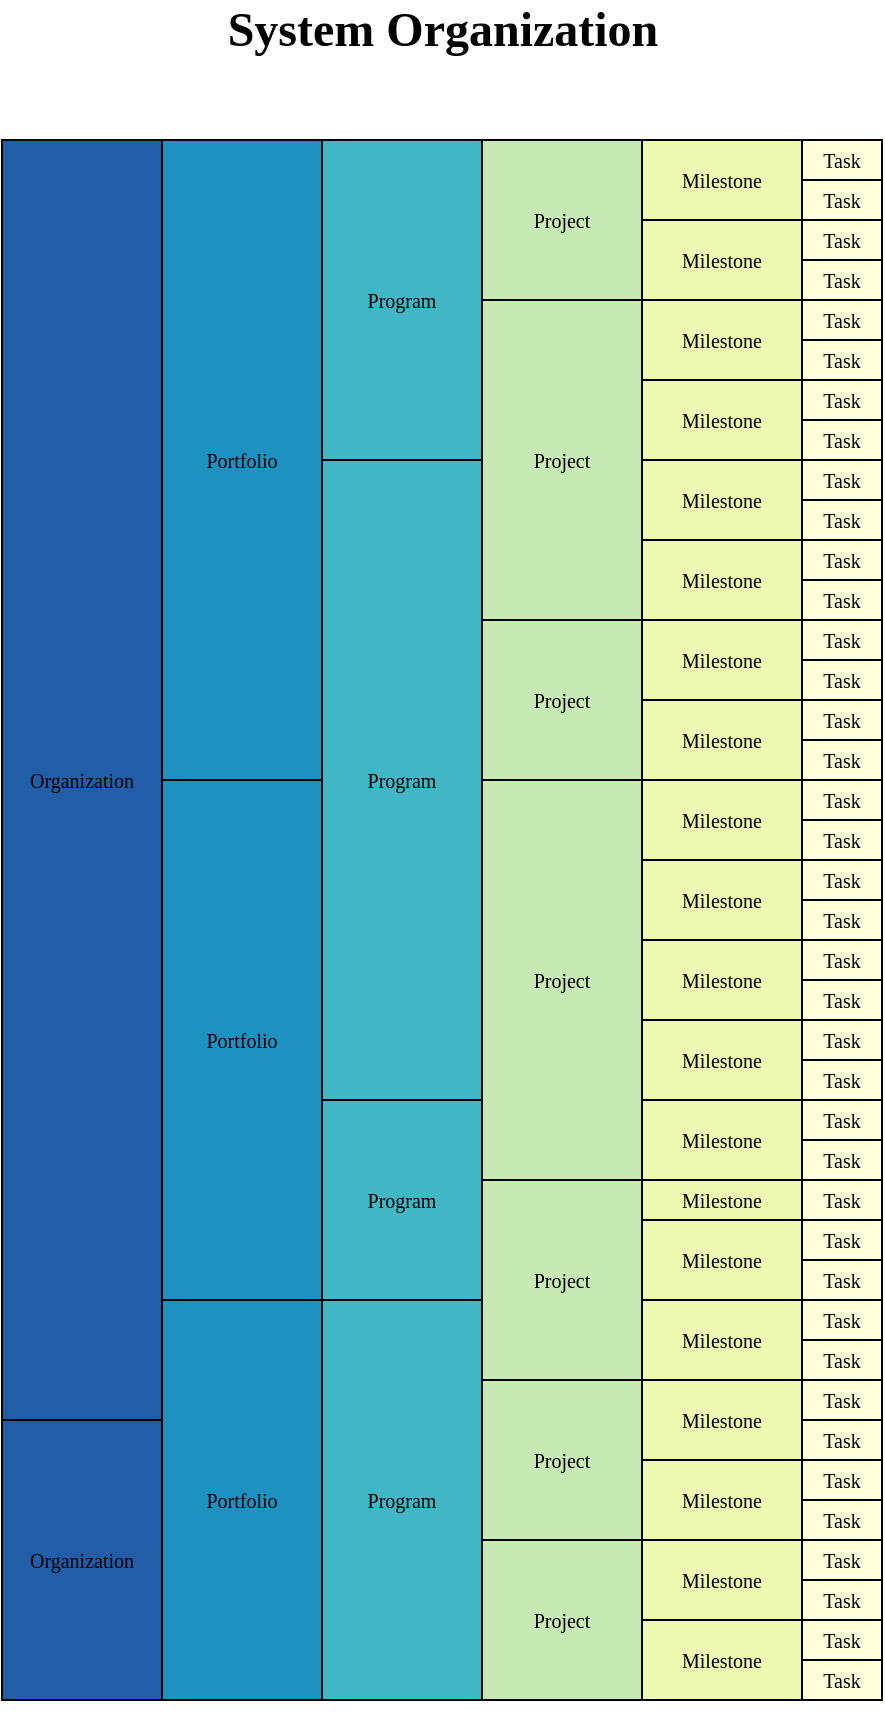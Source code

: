 <mxfile version="22.1.7" type="github">
  <diagram name="Page-1" id="zOc19bSW-Kswz4evR8Pf">
    <mxGraphModel dx="3539" dy="683" grid="1" gridSize="10" guides="1" tooltips="1" connect="1" arrows="1" fold="1" page="1" pageScale="1" pageWidth="850" pageHeight="1100" math="0" shadow="0">
      <root>
        <mxCell id="0" />
        <mxCell id="1" parent="0" />
        <mxCell id="iNkzKhBe8dIxD7oaoD0P-329" value="&lt;div style=&quot;font-size: 10px;&quot;&gt;&lt;font style=&quot;font-size: 10px;&quot;&gt;Task&lt;/font&gt;&lt;/div&gt;" style="rounded=0;whiteSpace=wrap;html=1;fontFamily=inconsolata;fillColor=#ffffd9;fontSource=https%3A%2F%2Ffonts.googleapis.com%2Fcss%3Ffamily%3Dinconsolata;" vertex="1" parent="1">
          <mxGeometry x="-1095" y="160" width="40" height="20" as="geometry" />
        </mxCell>
        <mxCell id="iNkzKhBe8dIxD7oaoD0P-389" value="&lt;div style=&quot;font-size: 10px;&quot;&gt;&lt;div&gt;&lt;font style=&quot;font-size: 10px;&quot;&gt;Organization&lt;/font&gt;&lt;/div&gt;&lt;/div&gt;" style="rounded=0;whiteSpace=wrap;html=1;fontFamily=inconsolata;fillColor=#225ea8;fontSource=https%3A%2F%2Ffonts.googleapis.com%2Fcss%3Ffamily%3Dinconsolata;" vertex="1" parent="1">
          <mxGeometry x="-1495" y="160" width="80" height="640" as="geometry" />
        </mxCell>
        <mxCell id="iNkzKhBe8dIxD7oaoD0P-390" value="&lt;div style=&quot;font-size: 10px;&quot;&gt;&lt;div&gt;&lt;font style=&quot;font-size: 10px;&quot; data-font-src=&quot;https://fonts.googleapis.com/css?family=inconsolata&quot;&gt;Portfolio&lt;/font&gt;&lt;font style=&quot;font-size: 10px;&quot;&gt;&lt;br&gt;&lt;/font&gt;&lt;/div&gt;&lt;/div&gt;" style="rounded=0;whiteSpace=wrap;html=1;fontFamily=inconsolata;fillColor=#1d91c0;fontSource=https%3A%2F%2Ffonts.googleapis.com%2Fcss%3Ffamily%3Dinconsolata;" vertex="1" parent="1">
          <mxGeometry x="-1415" y="160" width="80" height="320" as="geometry" />
        </mxCell>
        <mxCell id="iNkzKhBe8dIxD7oaoD0P-392" value="&lt;div style=&quot;font-size: 10px;&quot;&gt;&lt;font style=&quot;font-size: 10px;&quot;&gt;Program&lt;/font&gt;&lt;/div&gt;" style="rounded=0;whiteSpace=wrap;html=1;fontFamily=inconsolata;fillColor=#41b6c4;fontSource=https%3A%2F%2Ffonts.googleapis.com%2Fcss%3Ffamily%3Dinconsolata;" vertex="1" parent="1">
          <mxGeometry x="-1335" y="160" width="80" height="160" as="geometry" />
        </mxCell>
        <mxCell id="iNkzKhBe8dIxD7oaoD0P-396" value="&lt;div style=&quot;font-size: 10px;&quot;&gt;&lt;div&gt;&lt;font style=&quot;font-size: 10px;&quot;&gt;Project&lt;/font&gt;&lt;/div&gt;&lt;/div&gt;" style="rounded=0;whiteSpace=wrap;html=1;fontFamily=inconsolata;fillColor=#c7e9b4;fontSource=https%3A%2F%2Ffonts.googleapis.com%2Fcss%3Ffamily%3Dinconsolata;" vertex="1" parent="1">
          <mxGeometry x="-1255" y="160" width="80" height="80" as="geometry" />
        </mxCell>
        <mxCell id="iNkzKhBe8dIxD7oaoD0P-402" value="&lt;div style=&quot;font-size: 10px;&quot;&gt;&lt;font style=&quot;font-size: 10px;&quot;&gt;Milestone&lt;/font&gt;&lt;/div&gt;" style="rounded=0;whiteSpace=wrap;html=1;fontFamily=inconsolata;fillColor=#edf8b1;fontSource=https%3A%2F%2Ffonts.googleapis.com%2Fcss%3Ffamily%3Dinconsolata;" vertex="1" parent="1">
          <mxGeometry x="-1175" y="160" width="80" height="40" as="geometry" />
        </mxCell>
        <mxCell id="iNkzKhBe8dIxD7oaoD0P-462" value="&lt;div style=&quot;font-size: 10px;&quot;&gt;&lt;font style=&quot;font-size: 10px;&quot;&gt;Task&lt;/font&gt;&lt;/div&gt;" style="rounded=0;whiteSpace=wrap;html=1;fontFamily=inconsolata;fillColor=#ffffd9;fontSource=https%3A%2F%2Ffonts.googleapis.com%2Fcss%3Ffamily%3Dinconsolata;" vertex="1" parent="1">
          <mxGeometry x="-1095" y="180" width="40" height="20" as="geometry" />
        </mxCell>
        <mxCell id="iNkzKhBe8dIxD7oaoD0P-463" value="&lt;div style=&quot;font-size: 10px;&quot;&gt;&lt;font style=&quot;font-size: 10px;&quot;&gt;Task&lt;/font&gt;&lt;/div&gt;" style="rounded=0;whiteSpace=wrap;html=1;fontFamily=inconsolata;fillColor=#ffffd9;fontSource=https%3A%2F%2Ffonts.googleapis.com%2Fcss%3Ffamily%3Dinconsolata;" vertex="1" parent="1">
          <mxGeometry x="-1095" y="200" width="40" height="20" as="geometry" />
        </mxCell>
        <mxCell id="iNkzKhBe8dIxD7oaoD0P-464" value="&lt;div style=&quot;font-size: 10px;&quot;&gt;&lt;font style=&quot;font-size: 10px;&quot;&gt;Milestone&lt;/font&gt;&lt;/div&gt;" style="rounded=0;whiteSpace=wrap;html=1;fontFamily=inconsolata;fillColor=#edf8b1;fontSource=https%3A%2F%2Ffonts.googleapis.com%2Fcss%3Ffamily%3Dinconsolata;" vertex="1" parent="1">
          <mxGeometry x="-1175" y="200" width="80" height="40" as="geometry" />
        </mxCell>
        <mxCell id="iNkzKhBe8dIxD7oaoD0P-465" value="&lt;div style=&quot;font-size: 10px;&quot;&gt;&lt;font style=&quot;font-size: 10px;&quot;&gt;Task&lt;/font&gt;&lt;/div&gt;" style="rounded=0;whiteSpace=wrap;html=1;fontFamily=inconsolata;fillColor=#ffffd9;fontSource=https%3A%2F%2Ffonts.googleapis.com%2Fcss%3Ffamily%3Dinconsolata;" vertex="1" parent="1">
          <mxGeometry x="-1095" y="220" width="40" height="20" as="geometry" />
        </mxCell>
        <mxCell id="iNkzKhBe8dIxD7oaoD0P-466" value="&lt;div style=&quot;font-size: 10px;&quot;&gt;&lt;font style=&quot;font-size: 10px;&quot;&gt;Task&lt;/font&gt;&lt;/div&gt;" style="rounded=0;whiteSpace=wrap;html=1;fontFamily=inconsolata;fillColor=#ffffd9;fontSource=https%3A%2F%2Ffonts.googleapis.com%2Fcss%3Ffamily%3Dinconsolata;" vertex="1" parent="1">
          <mxGeometry x="-1095" y="240" width="40" height="20" as="geometry" />
        </mxCell>
        <mxCell id="iNkzKhBe8dIxD7oaoD0P-467" value="&lt;div style=&quot;font-size: 10px;&quot;&gt;&lt;div&gt;&lt;font style=&quot;font-size: 10px;&quot;&gt;Project&lt;/font&gt;&lt;/div&gt;&lt;/div&gt;" style="rounded=0;whiteSpace=wrap;html=1;fontFamily=inconsolata;fillColor=#c7e9b4;fontSource=https%3A%2F%2Ffonts.googleapis.com%2Fcss%3Ffamily%3Dinconsolata;" vertex="1" parent="1">
          <mxGeometry x="-1255" y="240" width="80" height="160" as="geometry" />
        </mxCell>
        <mxCell id="iNkzKhBe8dIxD7oaoD0P-468" value="&lt;div style=&quot;font-size: 10px;&quot;&gt;&lt;font style=&quot;font-size: 10px;&quot;&gt;Milestone&lt;/font&gt;&lt;/div&gt;" style="rounded=0;whiteSpace=wrap;html=1;fontFamily=inconsolata;fillColor=#edf8b1;fontSource=https%3A%2F%2Ffonts.googleapis.com%2Fcss%3Ffamily%3Dinconsolata;" vertex="1" parent="1">
          <mxGeometry x="-1175" y="240" width="80" height="40" as="geometry" />
        </mxCell>
        <mxCell id="iNkzKhBe8dIxD7oaoD0P-469" value="&lt;div style=&quot;font-size: 10px;&quot;&gt;&lt;font style=&quot;font-size: 10px;&quot;&gt;Task&lt;/font&gt;&lt;/div&gt;" style="rounded=0;whiteSpace=wrap;html=1;fontFamily=inconsolata;fillColor=#ffffd9;fontSource=https%3A%2F%2Ffonts.googleapis.com%2Fcss%3Ffamily%3Dinconsolata;" vertex="1" parent="1">
          <mxGeometry x="-1095" y="260" width="40" height="20" as="geometry" />
        </mxCell>
        <mxCell id="iNkzKhBe8dIxD7oaoD0P-470" value="&lt;div style=&quot;font-size: 10px;&quot;&gt;&lt;font style=&quot;font-size: 10px;&quot;&gt;Task&lt;/font&gt;&lt;/div&gt;" style="rounded=0;whiteSpace=wrap;html=1;fontFamily=inconsolata;fillColor=#ffffd9;fontSource=https%3A%2F%2Ffonts.googleapis.com%2Fcss%3Ffamily%3Dinconsolata;" vertex="1" parent="1">
          <mxGeometry x="-1095" y="280" width="40" height="20" as="geometry" />
        </mxCell>
        <mxCell id="iNkzKhBe8dIxD7oaoD0P-471" value="&lt;div style=&quot;font-size: 10px;&quot;&gt;&lt;font style=&quot;font-size: 10px;&quot;&gt;Milestone&lt;/font&gt;&lt;/div&gt;" style="rounded=0;whiteSpace=wrap;html=1;fontFamily=inconsolata;fillColor=#edf8b1;fontSource=https%3A%2F%2Ffonts.googleapis.com%2Fcss%3Ffamily%3Dinconsolata;" vertex="1" parent="1">
          <mxGeometry x="-1175" y="280" width="80" height="40" as="geometry" />
        </mxCell>
        <mxCell id="iNkzKhBe8dIxD7oaoD0P-472" value="&lt;div style=&quot;font-size: 10px;&quot;&gt;&lt;font style=&quot;font-size: 10px;&quot;&gt;Task&lt;/font&gt;&lt;/div&gt;" style="rounded=0;whiteSpace=wrap;html=1;fontFamily=inconsolata;fillColor=#ffffd9;fontSource=https%3A%2F%2Ffonts.googleapis.com%2Fcss%3Ffamily%3Dinconsolata;" vertex="1" parent="1">
          <mxGeometry x="-1095" y="300" width="40" height="20" as="geometry" />
        </mxCell>
        <mxCell id="iNkzKhBe8dIxD7oaoD0P-473" value="&lt;div style=&quot;font-size: 10px;&quot;&gt;&lt;font style=&quot;font-size: 10px;&quot;&gt;Task&lt;/font&gt;&lt;/div&gt;" style="rounded=0;whiteSpace=wrap;html=1;fontFamily=inconsolata;fillColor=#ffffd9;fontSource=https%3A%2F%2Ffonts.googleapis.com%2Fcss%3Ffamily%3Dinconsolata;" vertex="1" parent="1">
          <mxGeometry x="-1095" y="320" width="40" height="20" as="geometry" />
        </mxCell>
        <mxCell id="iNkzKhBe8dIxD7oaoD0P-476" value="&lt;div style=&quot;font-size: 10px;&quot;&gt;&lt;font style=&quot;font-size: 10px;&quot;&gt;Milestone&lt;/font&gt;&lt;/div&gt;" style="rounded=0;whiteSpace=wrap;html=1;fontFamily=inconsolata;fillColor=#edf8b1;fontSource=https%3A%2F%2Ffonts.googleapis.com%2Fcss%3Ffamily%3Dinconsolata;" vertex="1" parent="1">
          <mxGeometry x="-1175" y="320" width="80" height="40" as="geometry" />
        </mxCell>
        <mxCell id="iNkzKhBe8dIxD7oaoD0P-477" value="&lt;div style=&quot;font-size: 10px;&quot;&gt;&lt;font style=&quot;font-size: 10px;&quot;&gt;Task&lt;/font&gt;&lt;/div&gt;" style="rounded=0;whiteSpace=wrap;html=1;fontFamily=inconsolata;fillColor=#ffffd9;fontSource=https%3A%2F%2Ffonts.googleapis.com%2Fcss%3Ffamily%3Dinconsolata;" vertex="1" parent="1">
          <mxGeometry x="-1095" y="340" width="40" height="20" as="geometry" />
        </mxCell>
        <mxCell id="iNkzKhBe8dIxD7oaoD0P-478" value="&lt;div style=&quot;font-size: 10px;&quot;&gt;&lt;font style=&quot;font-size: 10px;&quot;&gt;Task&lt;/font&gt;&lt;/div&gt;" style="rounded=0;whiteSpace=wrap;html=1;fontFamily=inconsolata;fillColor=#ffffd9;fontSource=https%3A%2F%2Ffonts.googleapis.com%2Fcss%3Ffamily%3Dinconsolata;" vertex="1" parent="1">
          <mxGeometry x="-1095" y="360" width="40" height="20" as="geometry" />
        </mxCell>
        <mxCell id="iNkzKhBe8dIxD7oaoD0P-479" value="&lt;div style=&quot;font-size: 10px;&quot;&gt;&lt;font style=&quot;font-size: 10px;&quot;&gt;Milestone&lt;/font&gt;&lt;/div&gt;" style="rounded=0;whiteSpace=wrap;html=1;fontFamily=inconsolata;fillColor=#edf8b1;fontSource=https%3A%2F%2Ffonts.googleapis.com%2Fcss%3Ffamily%3Dinconsolata;" vertex="1" parent="1">
          <mxGeometry x="-1175" y="360" width="80" height="40" as="geometry" />
        </mxCell>
        <mxCell id="iNkzKhBe8dIxD7oaoD0P-480" value="&lt;div style=&quot;font-size: 10px;&quot;&gt;&lt;font style=&quot;font-size: 10px;&quot;&gt;Task&lt;/font&gt;&lt;/div&gt;" style="rounded=0;whiteSpace=wrap;html=1;fontFamily=inconsolata;fillColor=#ffffd9;fontSource=https%3A%2F%2Ffonts.googleapis.com%2Fcss%3Ffamily%3Dinconsolata;" vertex="1" parent="1">
          <mxGeometry x="-1095" y="380" width="40" height="20" as="geometry" />
        </mxCell>
        <mxCell id="iNkzKhBe8dIxD7oaoD0P-481" value="&lt;div style=&quot;font-size: 10px;&quot;&gt;&lt;font style=&quot;font-size: 10px;&quot;&gt;Task&lt;/font&gt;&lt;/div&gt;" style="rounded=0;whiteSpace=wrap;html=1;fontFamily=inconsolata;fillColor=#ffffd9;fontSource=https%3A%2F%2Ffonts.googleapis.com%2Fcss%3Ffamily%3Dinconsolata;" vertex="1" parent="1">
          <mxGeometry x="-1095" y="400" width="40" height="20" as="geometry" />
        </mxCell>
        <mxCell id="iNkzKhBe8dIxD7oaoD0P-482" value="&lt;div style=&quot;font-size: 10px;&quot;&gt;&lt;div&gt;&lt;font style=&quot;font-size: 10px;&quot;&gt;Project&lt;/font&gt;&lt;/div&gt;&lt;/div&gt;" style="rounded=0;whiteSpace=wrap;html=1;fontFamily=inconsolata;fillColor=#c7e9b4;fontSource=https%3A%2F%2Ffonts.googleapis.com%2Fcss%3Ffamily%3Dinconsolata;" vertex="1" parent="1">
          <mxGeometry x="-1255" y="400" width="80" height="80" as="geometry" />
        </mxCell>
        <mxCell id="iNkzKhBe8dIxD7oaoD0P-483" value="&lt;div style=&quot;font-size: 10px;&quot;&gt;&lt;font style=&quot;font-size: 10px;&quot;&gt;Milestone&lt;/font&gt;&lt;/div&gt;" style="rounded=0;whiteSpace=wrap;html=1;fontFamily=inconsolata;fillColor=#edf8b1;fontSource=https%3A%2F%2Ffonts.googleapis.com%2Fcss%3Ffamily%3Dinconsolata;" vertex="1" parent="1">
          <mxGeometry x="-1175" y="400" width="80" height="40" as="geometry" />
        </mxCell>
        <mxCell id="iNkzKhBe8dIxD7oaoD0P-484" value="&lt;div style=&quot;font-size: 10px;&quot;&gt;&lt;font style=&quot;font-size: 10px;&quot;&gt;Task&lt;/font&gt;&lt;/div&gt;" style="rounded=0;whiteSpace=wrap;html=1;fontFamily=inconsolata;fillColor=#ffffd9;fontSource=https%3A%2F%2Ffonts.googleapis.com%2Fcss%3Ffamily%3Dinconsolata;" vertex="1" parent="1">
          <mxGeometry x="-1095" y="420" width="40" height="20" as="geometry" />
        </mxCell>
        <mxCell id="iNkzKhBe8dIxD7oaoD0P-485" value="&lt;div style=&quot;font-size: 10px;&quot;&gt;&lt;font style=&quot;font-size: 10px;&quot;&gt;Task&lt;/font&gt;&lt;/div&gt;" style="rounded=0;whiteSpace=wrap;html=1;fontFamily=inconsolata;fillColor=#ffffd9;fontSource=https%3A%2F%2Ffonts.googleapis.com%2Fcss%3Ffamily%3Dinconsolata;" vertex="1" parent="1">
          <mxGeometry x="-1095" y="440" width="40" height="20" as="geometry" />
        </mxCell>
        <mxCell id="iNkzKhBe8dIxD7oaoD0P-486" value="&lt;div style=&quot;font-size: 10px;&quot;&gt;&lt;font style=&quot;font-size: 10px;&quot;&gt;Milestone&lt;/font&gt;&lt;/div&gt;" style="rounded=0;whiteSpace=wrap;html=1;fontFamily=inconsolata;fillColor=#edf8b1;fontSource=https%3A%2F%2Ffonts.googleapis.com%2Fcss%3Ffamily%3Dinconsolata;" vertex="1" parent="1">
          <mxGeometry x="-1175" y="440" width="80" height="40" as="geometry" />
        </mxCell>
        <mxCell id="iNkzKhBe8dIxD7oaoD0P-487" value="&lt;div style=&quot;font-size: 10px;&quot;&gt;&lt;font style=&quot;font-size: 10px;&quot;&gt;Task&lt;/font&gt;&lt;/div&gt;" style="rounded=0;whiteSpace=wrap;html=1;fontFamily=inconsolata;fillColor=#ffffd9;fontSource=https%3A%2F%2Ffonts.googleapis.com%2Fcss%3Ffamily%3Dinconsolata;" vertex="1" parent="1">
          <mxGeometry x="-1095" y="460" width="40" height="20" as="geometry" />
        </mxCell>
        <mxCell id="iNkzKhBe8dIxD7oaoD0P-488" value="&lt;div style=&quot;font-size: 10px;&quot;&gt;&lt;font style=&quot;font-size: 10px;&quot;&gt;Task&lt;/font&gt;&lt;/div&gt;" style="rounded=0;whiteSpace=wrap;html=1;fontFamily=inconsolata;fillColor=#ffffd9;fontSource=https%3A%2F%2Ffonts.googleapis.com%2Fcss%3Ffamily%3Dinconsolata;" vertex="1" parent="1">
          <mxGeometry x="-1095" y="480" width="40" height="20" as="geometry" />
        </mxCell>
        <mxCell id="iNkzKhBe8dIxD7oaoD0P-489" value="&lt;div style=&quot;font-size: 10px;&quot;&gt;&lt;div&gt;&lt;font style=&quot;font-size: 10px;&quot; data-font-src=&quot;https://fonts.googleapis.com/css?family=inconsolata&quot;&gt;Portfolio&lt;/font&gt;&lt;font style=&quot;font-size: 10px;&quot;&gt;&lt;br&gt;&lt;/font&gt;&lt;/div&gt;&lt;/div&gt;" style="rounded=0;whiteSpace=wrap;html=1;fontFamily=inconsolata;fillColor=#1d91c0;fontSource=https%3A%2F%2Ffonts.googleapis.com%2Fcss%3Ffamily%3Dinconsolata;" vertex="1" parent="1">
          <mxGeometry x="-1415" y="480" width="80" height="260" as="geometry" />
        </mxCell>
        <mxCell id="iNkzKhBe8dIxD7oaoD0P-491" value="&lt;div style=&quot;font-size: 10px;&quot;&gt;&lt;div&gt;&lt;font style=&quot;font-size: 10px;&quot;&gt;Project&lt;/font&gt;&lt;/div&gt;&lt;/div&gt;" style="rounded=0;whiteSpace=wrap;html=1;fontFamily=inconsolata;fillColor=#c7e9b4;fontSource=https%3A%2F%2Ffonts.googleapis.com%2Fcss%3Ffamily%3Dinconsolata;" vertex="1" parent="1">
          <mxGeometry x="-1255" y="480" width="80" height="200" as="geometry" />
        </mxCell>
        <mxCell id="iNkzKhBe8dIxD7oaoD0P-492" value="&lt;div style=&quot;font-size: 10px;&quot;&gt;&lt;font style=&quot;font-size: 10px;&quot;&gt;Milestone&lt;/font&gt;&lt;/div&gt;" style="rounded=0;whiteSpace=wrap;html=1;fontFamily=inconsolata;fillColor=#edf8b1;fontSource=https%3A%2F%2Ffonts.googleapis.com%2Fcss%3Ffamily%3Dinconsolata;" vertex="1" parent="1">
          <mxGeometry x="-1175" y="480" width="80" height="40" as="geometry" />
        </mxCell>
        <mxCell id="iNkzKhBe8dIxD7oaoD0P-493" value="&lt;div style=&quot;font-size: 10px;&quot;&gt;&lt;font style=&quot;font-size: 10px;&quot;&gt;Task&lt;/font&gt;&lt;/div&gt;" style="rounded=0;whiteSpace=wrap;html=1;fontFamily=inconsolata;fillColor=#ffffd9;fontSource=https%3A%2F%2Ffonts.googleapis.com%2Fcss%3Ffamily%3Dinconsolata;" vertex="1" parent="1">
          <mxGeometry x="-1095" y="500" width="40" height="20" as="geometry" />
        </mxCell>
        <mxCell id="iNkzKhBe8dIxD7oaoD0P-494" value="&lt;div style=&quot;font-size: 10px;&quot;&gt;&lt;font style=&quot;font-size: 10px;&quot;&gt;Task&lt;/font&gt;&lt;/div&gt;" style="rounded=0;whiteSpace=wrap;html=1;fontFamily=inconsolata;fillColor=#ffffd9;fontSource=https%3A%2F%2Ffonts.googleapis.com%2Fcss%3Ffamily%3Dinconsolata;" vertex="1" parent="1">
          <mxGeometry x="-1095" y="520" width="40" height="20" as="geometry" />
        </mxCell>
        <mxCell id="iNkzKhBe8dIxD7oaoD0P-495" value="&lt;div style=&quot;font-size: 10px;&quot;&gt;&lt;font style=&quot;font-size: 10px;&quot;&gt;Milestone&lt;/font&gt;&lt;/div&gt;" style="rounded=0;whiteSpace=wrap;html=1;fontFamily=inconsolata;fillColor=#edf8b1;fontSource=https%3A%2F%2Ffonts.googleapis.com%2Fcss%3Ffamily%3Dinconsolata;" vertex="1" parent="1">
          <mxGeometry x="-1175" y="520" width="80" height="40" as="geometry" />
        </mxCell>
        <mxCell id="iNkzKhBe8dIxD7oaoD0P-496" value="&lt;div style=&quot;font-size: 10px;&quot;&gt;&lt;font style=&quot;font-size: 10px;&quot;&gt;Task&lt;/font&gt;&lt;/div&gt;" style="rounded=0;whiteSpace=wrap;html=1;fontFamily=inconsolata;fillColor=#ffffd9;fontSource=https%3A%2F%2Ffonts.googleapis.com%2Fcss%3Ffamily%3Dinconsolata;" vertex="1" parent="1">
          <mxGeometry x="-1095" y="540" width="40" height="20" as="geometry" />
        </mxCell>
        <mxCell id="iNkzKhBe8dIxD7oaoD0P-497" value="&lt;div style=&quot;font-size: 10px;&quot;&gt;&lt;font style=&quot;font-size: 10px;&quot;&gt;Task&lt;/font&gt;&lt;/div&gt;" style="rounded=0;whiteSpace=wrap;html=1;fontFamily=inconsolata;fillColor=#ffffd9;fontSource=https%3A%2F%2Ffonts.googleapis.com%2Fcss%3Ffamily%3Dinconsolata;" vertex="1" parent="1">
          <mxGeometry x="-1095" y="560" width="40" height="20" as="geometry" />
        </mxCell>
        <mxCell id="iNkzKhBe8dIxD7oaoD0P-499" value="&lt;div style=&quot;font-size: 10px;&quot;&gt;&lt;font style=&quot;font-size: 10px;&quot;&gt;Milestone&lt;/font&gt;&lt;/div&gt;" style="rounded=0;whiteSpace=wrap;html=1;fontFamily=inconsolata;fillColor=#edf8b1;fontSource=https%3A%2F%2Ffonts.googleapis.com%2Fcss%3Ffamily%3Dinconsolata;" vertex="1" parent="1">
          <mxGeometry x="-1175" y="560" width="80" height="40" as="geometry" />
        </mxCell>
        <mxCell id="iNkzKhBe8dIxD7oaoD0P-500" value="&lt;div style=&quot;font-size: 10px;&quot;&gt;&lt;font style=&quot;font-size: 10px;&quot;&gt;Task&lt;/font&gt;&lt;/div&gt;" style="rounded=0;whiteSpace=wrap;html=1;fontFamily=inconsolata;fillColor=#ffffd9;fontSource=https%3A%2F%2Ffonts.googleapis.com%2Fcss%3Ffamily%3Dinconsolata;" vertex="1" parent="1">
          <mxGeometry x="-1095" y="580" width="40" height="20" as="geometry" />
        </mxCell>
        <mxCell id="iNkzKhBe8dIxD7oaoD0P-501" value="&lt;div style=&quot;font-size: 10px;&quot;&gt;&lt;font style=&quot;font-size: 10px;&quot;&gt;Task&lt;/font&gt;&lt;/div&gt;" style="rounded=0;whiteSpace=wrap;html=1;fontFamily=inconsolata;fillColor=#ffffd9;fontSource=https%3A%2F%2Ffonts.googleapis.com%2Fcss%3Ffamily%3Dinconsolata;" vertex="1" parent="1">
          <mxGeometry x="-1095" y="600" width="40" height="20" as="geometry" />
        </mxCell>
        <mxCell id="iNkzKhBe8dIxD7oaoD0P-502" value="&lt;div style=&quot;font-size: 10px;&quot;&gt;&lt;font style=&quot;font-size: 10px;&quot;&gt;Milestone&lt;/font&gt;&lt;/div&gt;" style="rounded=0;whiteSpace=wrap;html=1;fontFamily=inconsolata;fillColor=#edf8b1;fontSource=https%3A%2F%2Ffonts.googleapis.com%2Fcss%3Ffamily%3Dinconsolata;" vertex="1" parent="1">
          <mxGeometry x="-1175" y="600" width="80" height="40" as="geometry" />
        </mxCell>
        <mxCell id="iNkzKhBe8dIxD7oaoD0P-503" value="&lt;div style=&quot;font-size: 10px;&quot;&gt;&lt;font style=&quot;font-size: 10px;&quot;&gt;Task&lt;/font&gt;&lt;/div&gt;" style="rounded=0;whiteSpace=wrap;html=1;fontFamily=inconsolata;fillColor=#ffffd9;fontSource=https%3A%2F%2Ffonts.googleapis.com%2Fcss%3Ffamily%3Dinconsolata;" vertex="1" parent="1">
          <mxGeometry x="-1095" y="620" width="40" height="20" as="geometry" />
        </mxCell>
        <mxCell id="iNkzKhBe8dIxD7oaoD0P-504" value="&lt;div style=&quot;font-size: 10px;&quot;&gt;&lt;font style=&quot;font-size: 10px;&quot;&gt;Task&lt;/font&gt;&lt;/div&gt;" style="rounded=0;whiteSpace=wrap;html=1;fontFamily=inconsolata;fillColor=#ffffd9;fontSource=https%3A%2F%2Ffonts.googleapis.com%2Fcss%3Ffamily%3Dinconsolata;" vertex="1" parent="1">
          <mxGeometry x="-1095" y="640" width="40" height="20" as="geometry" />
        </mxCell>
        <mxCell id="iNkzKhBe8dIxD7oaoD0P-505" value="&lt;div style=&quot;font-size: 10px;&quot;&gt;&lt;font style=&quot;font-size: 10px;&quot;&gt;Program&lt;/font&gt;&lt;/div&gt;" style="rounded=0;whiteSpace=wrap;html=1;fontFamily=inconsolata;fillColor=#41b6c4;fontSource=https%3A%2F%2Ffonts.googleapis.com%2Fcss%3Ffamily%3Dinconsolata;" vertex="1" parent="1">
          <mxGeometry x="-1335" y="640" width="80" height="100" as="geometry" />
        </mxCell>
        <mxCell id="iNkzKhBe8dIxD7oaoD0P-507" value="&lt;div style=&quot;font-size: 10px;&quot;&gt;&lt;font style=&quot;font-size: 10px;&quot;&gt;Milestone&lt;/font&gt;&lt;/div&gt;" style="rounded=0;whiteSpace=wrap;html=1;fontFamily=inconsolata;fillColor=#edf8b1;fontSource=https%3A%2F%2Ffonts.googleapis.com%2Fcss%3Ffamily%3Dinconsolata;" vertex="1" parent="1">
          <mxGeometry x="-1175" y="640" width="80" height="40" as="geometry" />
        </mxCell>
        <mxCell id="iNkzKhBe8dIxD7oaoD0P-508" value="&lt;div style=&quot;font-size: 10px;&quot;&gt;&lt;font style=&quot;font-size: 10px;&quot;&gt;Task&lt;/font&gt;&lt;/div&gt;" style="rounded=0;whiteSpace=wrap;html=1;fontFamily=inconsolata;fillColor=#ffffd9;fontSource=https%3A%2F%2Ffonts.googleapis.com%2Fcss%3Ffamily%3Dinconsolata;" vertex="1" parent="1">
          <mxGeometry x="-1095" y="660" width="40" height="20" as="geometry" />
        </mxCell>
        <mxCell id="iNkzKhBe8dIxD7oaoD0P-509" value="&lt;div style=&quot;font-size: 10px;&quot;&gt;&lt;font style=&quot;font-size: 10px;&quot;&gt;Task&lt;/font&gt;&lt;/div&gt;" style="rounded=0;whiteSpace=wrap;html=1;fontFamily=inconsolata;fillColor=#ffffd9;fontSource=https%3A%2F%2Ffonts.googleapis.com%2Fcss%3Ffamily%3Dinconsolata;" vertex="1" parent="1">
          <mxGeometry x="-1095" y="680" width="40" height="20" as="geometry" />
        </mxCell>
        <mxCell id="iNkzKhBe8dIxD7oaoD0P-510" value="&lt;div style=&quot;font-size: 10px;&quot;&gt;&lt;font style=&quot;font-size: 10px;&quot;&gt;Milestone&lt;/font&gt;&lt;/div&gt;" style="rounded=0;whiteSpace=wrap;html=1;fontFamily=inconsolata;fillColor=#edf8b1;fontSource=https%3A%2F%2Ffonts.googleapis.com%2Fcss%3Ffamily%3Dinconsolata;" vertex="1" parent="1">
          <mxGeometry x="-1175" y="680" width="80" height="20" as="geometry" />
        </mxCell>
        <mxCell id="iNkzKhBe8dIxD7oaoD0P-511" value="&lt;div style=&quot;font-size: 10px;&quot;&gt;&lt;font style=&quot;font-size: 10px;&quot;&gt;Task&lt;/font&gt;&lt;/div&gt;" style="rounded=0;whiteSpace=wrap;html=1;fontFamily=inconsolata;fillColor=#ffffd9;fontSource=https%3A%2F%2Ffonts.googleapis.com%2Fcss%3Ffamily%3Dinconsolata;" vertex="1" parent="1">
          <mxGeometry x="-1095" y="700" width="40" height="20" as="geometry" />
        </mxCell>
        <mxCell id="iNkzKhBe8dIxD7oaoD0P-512" value="&lt;div style=&quot;font-size: 10px;&quot;&gt;&lt;font style=&quot;font-size: 10px;&quot;&gt;Task&lt;/font&gt;&lt;/div&gt;" style="rounded=0;whiteSpace=wrap;html=1;fontFamily=inconsolata;fillColor=#ffffd9;fontSource=https%3A%2F%2Ffonts.googleapis.com%2Fcss%3Ffamily%3Dinconsolata;" vertex="1" parent="1">
          <mxGeometry x="-1095" y="720" width="40" height="20" as="geometry" />
        </mxCell>
        <mxCell id="iNkzKhBe8dIxD7oaoD0P-513" value="&lt;div style=&quot;font-size: 10px;&quot;&gt;&lt;div&gt;&lt;font style=&quot;font-size: 10px;&quot;&gt;Project&lt;/font&gt;&lt;/div&gt;&lt;/div&gt;" style="rounded=0;whiteSpace=wrap;html=1;fontFamily=inconsolata;fillColor=#c7e9b4;fontSource=https%3A%2F%2Ffonts.googleapis.com%2Fcss%3Ffamily%3Dinconsolata;" vertex="1" parent="1">
          <mxGeometry x="-1255" y="680" width="80" height="100" as="geometry" />
        </mxCell>
        <mxCell id="iNkzKhBe8dIxD7oaoD0P-514" value="&lt;div style=&quot;font-size: 10px;&quot;&gt;&lt;font style=&quot;font-size: 10px;&quot;&gt;Milestone&lt;/font&gt;&lt;/div&gt;" style="rounded=0;whiteSpace=wrap;html=1;fontFamily=inconsolata;fillColor=#edf8b1;fontSource=https%3A%2F%2Ffonts.googleapis.com%2Fcss%3Ffamily%3Dinconsolata;" vertex="1" parent="1">
          <mxGeometry x="-1175" y="700" width="80" height="40" as="geometry" />
        </mxCell>
        <mxCell id="iNkzKhBe8dIxD7oaoD0P-526" value="&lt;div style=&quot;font-size: 10px;&quot;&gt;&lt;font style=&quot;font-size: 10px;&quot;&gt;Program&lt;/font&gt;&lt;/div&gt;" style="rounded=0;whiteSpace=wrap;html=1;fontFamily=inconsolata;fillColor=#41b6c4;fontSource=https%3A%2F%2Ffonts.googleapis.com%2Fcss%3Ffamily%3Dinconsolata;" vertex="1" parent="1">
          <mxGeometry x="-1335" y="320" width="80" height="320" as="geometry" />
        </mxCell>
        <mxCell id="iNkzKhBe8dIxD7oaoD0P-527" value="&lt;div style=&quot;font-size: 10px;&quot;&gt;&lt;font style=&quot;font-size: 10px;&quot;&gt;Task&lt;/font&gt;&lt;/div&gt;" style="rounded=0;whiteSpace=wrap;html=1;fontFamily=inconsolata;fillColor=#ffffd9;fontSource=https%3A%2F%2Ffonts.googleapis.com%2Fcss%3Ffamily%3Dinconsolata;" vertex="1" parent="1">
          <mxGeometry x="-1095" y="740" width="40" height="20" as="geometry" />
        </mxCell>
        <mxCell id="iNkzKhBe8dIxD7oaoD0P-528" value="&lt;div style=&quot;font-size: 10px;&quot;&gt;&lt;div&gt;&lt;font style=&quot;font-size: 10px;&quot;&gt;Organization&lt;/font&gt;&lt;/div&gt;&lt;/div&gt;" style="rounded=0;whiteSpace=wrap;html=1;fontFamily=inconsolata;fillColor=#225ea8;fontSource=https%3A%2F%2Ffonts.googleapis.com%2Fcss%3Ffamily%3Dinconsolata;" vertex="1" parent="1">
          <mxGeometry x="-1495" y="800" width="80" height="140" as="geometry" />
        </mxCell>
        <mxCell id="iNkzKhBe8dIxD7oaoD0P-529" value="&lt;div style=&quot;font-size: 10px;&quot;&gt;&lt;div&gt;&lt;font style=&quot;font-size: 10px;&quot; data-font-src=&quot;https://fonts.googleapis.com/css?family=inconsolata&quot;&gt;Portfolio&lt;/font&gt;&lt;font style=&quot;font-size: 10px;&quot;&gt;&lt;br&gt;&lt;/font&gt;&lt;/div&gt;&lt;/div&gt;" style="rounded=0;whiteSpace=wrap;html=1;fontFamily=inconsolata;fillColor=#1d91c0;fontSource=https%3A%2F%2Ffonts.googleapis.com%2Fcss%3Ffamily%3Dinconsolata;" vertex="1" parent="1">
          <mxGeometry x="-1415" y="740" width="80" height="200" as="geometry" />
        </mxCell>
        <mxCell id="iNkzKhBe8dIxD7oaoD0P-530" value="&lt;div style=&quot;font-size: 10px;&quot;&gt;&lt;font style=&quot;font-size: 10px;&quot;&gt;Program&lt;/font&gt;&lt;/div&gt;" style="rounded=0;whiteSpace=wrap;html=1;fontFamily=inconsolata;fillColor=#41b6c4;fontSource=https%3A%2F%2Ffonts.googleapis.com%2Fcss%3Ffamily%3Dinconsolata;" vertex="1" parent="1">
          <mxGeometry x="-1335" y="740" width="80" height="200" as="geometry" />
        </mxCell>
        <mxCell id="iNkzKhBe8dIxD7oaoD0P-531" value="&lt;div style=&quot;font-size: 10px;&quot;&gt;&lt;div&gt;&lt;font style=&quot;font-size: 10px;&quot;&gt;Project&lt;/font&gt;&lt;/div&gt;&lt;/div&gt;" style="rounded=0;whiteSpace=wrap;html=1;fontFamily=inconsolata;fillColor=#c7e9b4;fontSource=https%3A%2F%2Ffonts.googleapis.com%2Fcss%3Ffamily%3Dinconsolata;" vertex="1" parent="1">
          <mxGeometry x="-1255" y="780" width="80" height="80" as="geometry" />
        </mxCell>
        <mxCell id="iNkzKhBe8dIxD7oaoD0P-532" value="&lt;div style=&quot;font-size: 10px;&quot;&gt;&lt;font style=&quot;font-size: 10px;&quot;&gt;Milestone&lt;/font&gt;&lt;/div&gt;" style="rounded=0;whiteSpace=wrap;html=1;fontFamily=inconsolata;fillColor=#edf8b1;fontSource=https%3A%2F%2Ffonts.googleapis.com%2Fcss%3Ffamily%3Dinconsolata;" vertex="1" parent="1">
          <mxGeometry x="-1175" y="740" width="80" height="40" as="geometry" />
        </mxCell>
        <mxCell id="iNkzKhBe8dIxD7oaoD0P-533" value="&lt;div style=&quot;font-size: 10px;&quot;&gt;&lt;font style=&quot;font-size: 10px;&quot;&gt;Task&lt;/font&gt;&lt;/div&gt;" style="rounded=0;whiteSpace=wrap;html=1;fontFamily=inconsolata;fillColor=#ffffd9;fontSource=https%3A%2F%2Ffonts.googleapis.com%2Fcss%3Ffamily%3Dinconsolata;" vertex="1" parent="1">
          <mxGeometry x="-1095" y="760" width="40" height="20" as="geometry" />
        </mxCell>
        <mxCell id="iNkzKhBe8dIxD7oaoD0P-534" value="&lt;div style=&quot;font-size: 10px;&quot;&gt;&lt;font style=&quot;font-size: 10px;&quot;&gt;Task&lt;/font&gt;&lt;/div&gt;" style="rounded=0;whiteSpace=wrap;html=1;fontFamily=inconsolata;fillColor=#ffffd9;fontSource=https%3A%2F%2Ffonts.googleapis.com%2Fcss%3Ffamily%3Dinconsolata;" vertex="1" parent="1">
          <mxGeometry x="-1095" y="780" width="40" height="20" as="geometry" />
        </mxCell>
        <mxCell id="iNkzKhBe8dIxD7oaoD0P-535" value="&lt;div style=&quot;font-size: 10px;&quot;&gt;&lt;font style=&quot;font-size: 10px;&quot;&gt;Milestone&lt;/font&gt;&lt;/div&gt;" style="rounded=0;whiteSpace=wrap;html=1;fontFamily=inconsolata;fillColor=#edf8b1;fontSource=https%3A%2F%2Ffonts.googleapis.com%2Fcss%3Ffamily%3Dinconsolata;" vertex="1" parent="1">
          <mxGeometry x="-1175" y="780" width="80" height="40" as="geometry" />
        </mxCell>
        <mxCell id="iNkzKhBe8dIxD7oaoD0P-536" value="&lt;div style=&quot;font-size: 10px;&quot;&gt;&lt;font style=&quot;font-size: 10px;&quot;&gt;Task&lt;/font&gt;&lt;/div&gt;" style="rounded=0;whiteSpace=wrap;html=1;fontFamily=inconsolata;fillColor=#ffffd9;fontSource=https%3A%2F%2Ffonts.googleapis.com%2Fcss%3Ffamily%3Dinconsolata;" vertex="1" parent="1">
          <mxGeometry x="-1095" y="800" width="40" height="20" as="geometry" />
        </mxCell>
        <mxCell id="iNkzKhBe8dIxD7oaoD0P-539" value="&lt;div style=&quot;font-size: 10px;&quot;&gt;&lt;font style=&quot;font-size: 10px;&quot;&gt;Milestone&lt;/font&gt;&lt;/div&gt;" style="rounded=0;whiteSpace=wrap;html=1;fontFamily=inconsolata;fillColor=#edf8b1;fontSource=https%3A%2F%2Ffonts.googleapis.com%2Fcss%3Ffamily%3Dinconsolata;" vertex="1" parent="1">
          <mxGeometry x="-1175" y="820" width="80" height="40" as="geometry" />
        </mxCell>
        <mxCell id="iNkzKhBe8dIxD7oaoD0P-587" value="&lt;div style=&quot;font-size: 10px;&quot;&gt;&lt;div&gt;&lt;font style=&quot;font-size: 10px;&quot;&gt;Project&lt;/font&gt;&lt;/div&gt;&lt;/div&gt;" style="rounded=0;whiteSpace=wrap;html=1;fontFamily=inconsolata;fillColor=#c7e9b4;fontSource=https%3A%2F%2Ffonts.googleapis.com%2Fcss%3Ffamily%3Dinconsolata;" vertex="1" parent="1">
          <mxGeometry x="-1255" y="860" width="80" height="80" as="geometry" />
        </mxCell>
        <mxCell id="iNkzKhBe8dIxD7oaoD0P-588" value="&lt;div style=&quot;font-size: 10px;&quot;&gt;&lt;p&gt;&lt;font style=&quot;font-size: 10px;&quot;&gt;Milestone&lt;/font&gt;&lt;/p&gt;&lt;/div&gt;" style="rounded=0;whiteSpace=wrap;html=1;fontFamily=inconsolata;fillColor=#edf8b1;fontSource=https%3A%2F%2Ffonts.googleapis.com%2Fcss%3Ffamily%3Dinconsolata;" vertex="1" parent="1">
          <mxGeometry x="-1175" y="900" width="80" height="40" as="geometry" />
        </mxCell>
        <mxCell id="iNkzKhBe8dIxD7oaoD0P-589" value="&lt;div style=&quot;font-size: 10px;&quot;&gt;&lt;font style=&quot;font-size: 10px;&quot;&gt;Milestone&lt;/font&gt;&lt;/div&gt;" style="rounded=0;whiteSpace=wrap;html=1;fontFamily=inconsolata;fillColor=#edf8b1;fontSource=https%3A%2F%2Ffonts.googleapis.com%2Fcss%3Ffamily%3Dinconsolata;" vertex="1" parent="1">
          <mxGeometry x="-1175" y="860" width="80" height="40" as="geometry" />
        </mxCell>
        <mxCell id="iNkzKhBe8dIxD7oaoD0P-590" value="&lt;div style=&quot;font-size: 10px;&quot;&gt;&lt;font style=&quot;font-size: 10px;&quot;&gt;Task&lt;/font&gt;&lt;/div&gt;" style="rounded=0;whiteSpace=wrap;html=1;fontFamily=inconsolata;fillColor=#ffffd9;fontSource=https%3A%2F%2Ffonts.googleapis.com%2Fcss%3Ffamily%3Dinconsolata;" vertex="1" parent="1">
          <mxGeometry x="-1095" y="840" width="40" height="20" as="geometry" />
        </mxCell>
        <mxCell id="iNkzKhBe8dIxD7oaoD0P-591" value="&lt;div style=&quot;font-size: 10px;&quot;&gt;&lt;font style=&quot;font-size: 10px;&quot;&gt;Task&lt;/font&gt;&lt;/div&gt;" style="rounded=0;whiteSpace=wrap;html=1;fontFamily=inconsolata;fillColor=#ffffd9;fontSource=https%3A%2F%2Ffonts.googleapis.com%2Fcss%3Ffamily%3Dinconsolata;" vertex="1" parent="1">
          <mxGeometry x="-1095" y="820" width="40" height="20" as="geometry" />
        </mxCell>
        <mxCell id="iNkzKhBe8dIxD7oaoD0P-593" value="&lt;div style=&quot;font-size: 10px;&quot;&gt;&lt;font style=&quot;font-size: 10px;&quot;&gt;Task&lt;/font&gt;&lt;/div&gt;" style="rounded=0;whiteSpace=wrap;html=1;fontFamily=inconsolata;fillColor=#ffffd9;fontSource=https%3A%2F%2Ffonts.googleapis.com%2Fcss%3Ffamily%3Dinconsolata;" vertex="1" parent="1">
          <mxGeometry x="-1095" y="860" width="40" height="20" as="geometry" />
        </mxCell>
        <mxCell id="iNkzKhBe8dIxD7oaoD0P-595" value="&lt;div style=&quot;font-size: 10px;&quot;&gt;&lt;font style=&quot;font-size: 10px;&quot;&gt;Task&lt;/font&gt;&lt;/div&gt;" style="rounded=0;whiteSpace=wrap;html=1;fontFamily=inconsolata;fillColor=#ffffd9;fontSource=https%3A%2F%2Ffonts.googleapis.com%2Fcss%3Ffamily%3Dinconsolata;" vertex="1" parent="1">
          <mxGeometry x="-1095" y="880" width="40" height="20" as="geometry" />
        </mxCell>
        <mxCell id="iNkzKhBe8dIxD7oaoD0P-596" value="&lt;div style=&quot;font-size: 10px;&quot;&gt;&lt;font style=&quot;font-size: 10px;&quot;&gt;Task&lt;/font&gt;&lt;/div&gt;" style="rounded=0;whiteSpace=wrap;html=1;fontFamily=inconsolata;fillColor=#ffffd9;fontSource=https%3A%2F%2Ffonts.googleapis.com%2Fcss%3Ffamily%3Dinconsolata;" vertex="1" parent="1">
          <mxGeometry x="-1095" y="900" width="40" height="20" as="geometry" />
        </mxCell>
        <mxCell id="iNkzKhBe8dIxD7oaoD0P-597" value="&lt;div style=&quot;font-size: 10px;&quot;&gt;&lt;p&gt;&lt;font style=&quot;font-size: 10px;&quot;&gt;Task&lt;/font&gt;&lt;/p&gt;&lt;/div&gt;" style="rounded=0;whiteSpace=wrap;html=1;fontFamily=inconsolata;fillColor=#ffffd9;fontSource=https%3A%2F%2Ffonts.googleapis.com%2Fcss%3Ffamily%3Dinconsolata;" vertex="1" parent="1">
          <mxGeometry x="-1095" y="920" width="40" height="20" as="geometry" />
        </mxCell>
        <mxCell id="iNkzKhBe8dIxD7oaoD0P-615" value="&lt;font style=&quot;font-size: 24px;&quot;&gt;&lt;b&gt;System Organization&lt;/b&gt;&lt;/font&gt;" style="text;html=1;strokeColor=none;fillColor=none;align=center;verticalAlign=middle;whiteSpace=wrap;rounded=0;fontFamily=inconsolata;fontSource=https%3A%2F%2Ffonts.googleapis.com%2Fcss%3Ffamily%3Dinconsolata;" vertex="1" parent="1">
          <mxGeometry x="-1397" y="90" width="245" height="30" as="geometry" />
        </mxCell>
      </root>
    </mxGraphModel>
  </diagram>
</mxfile>
